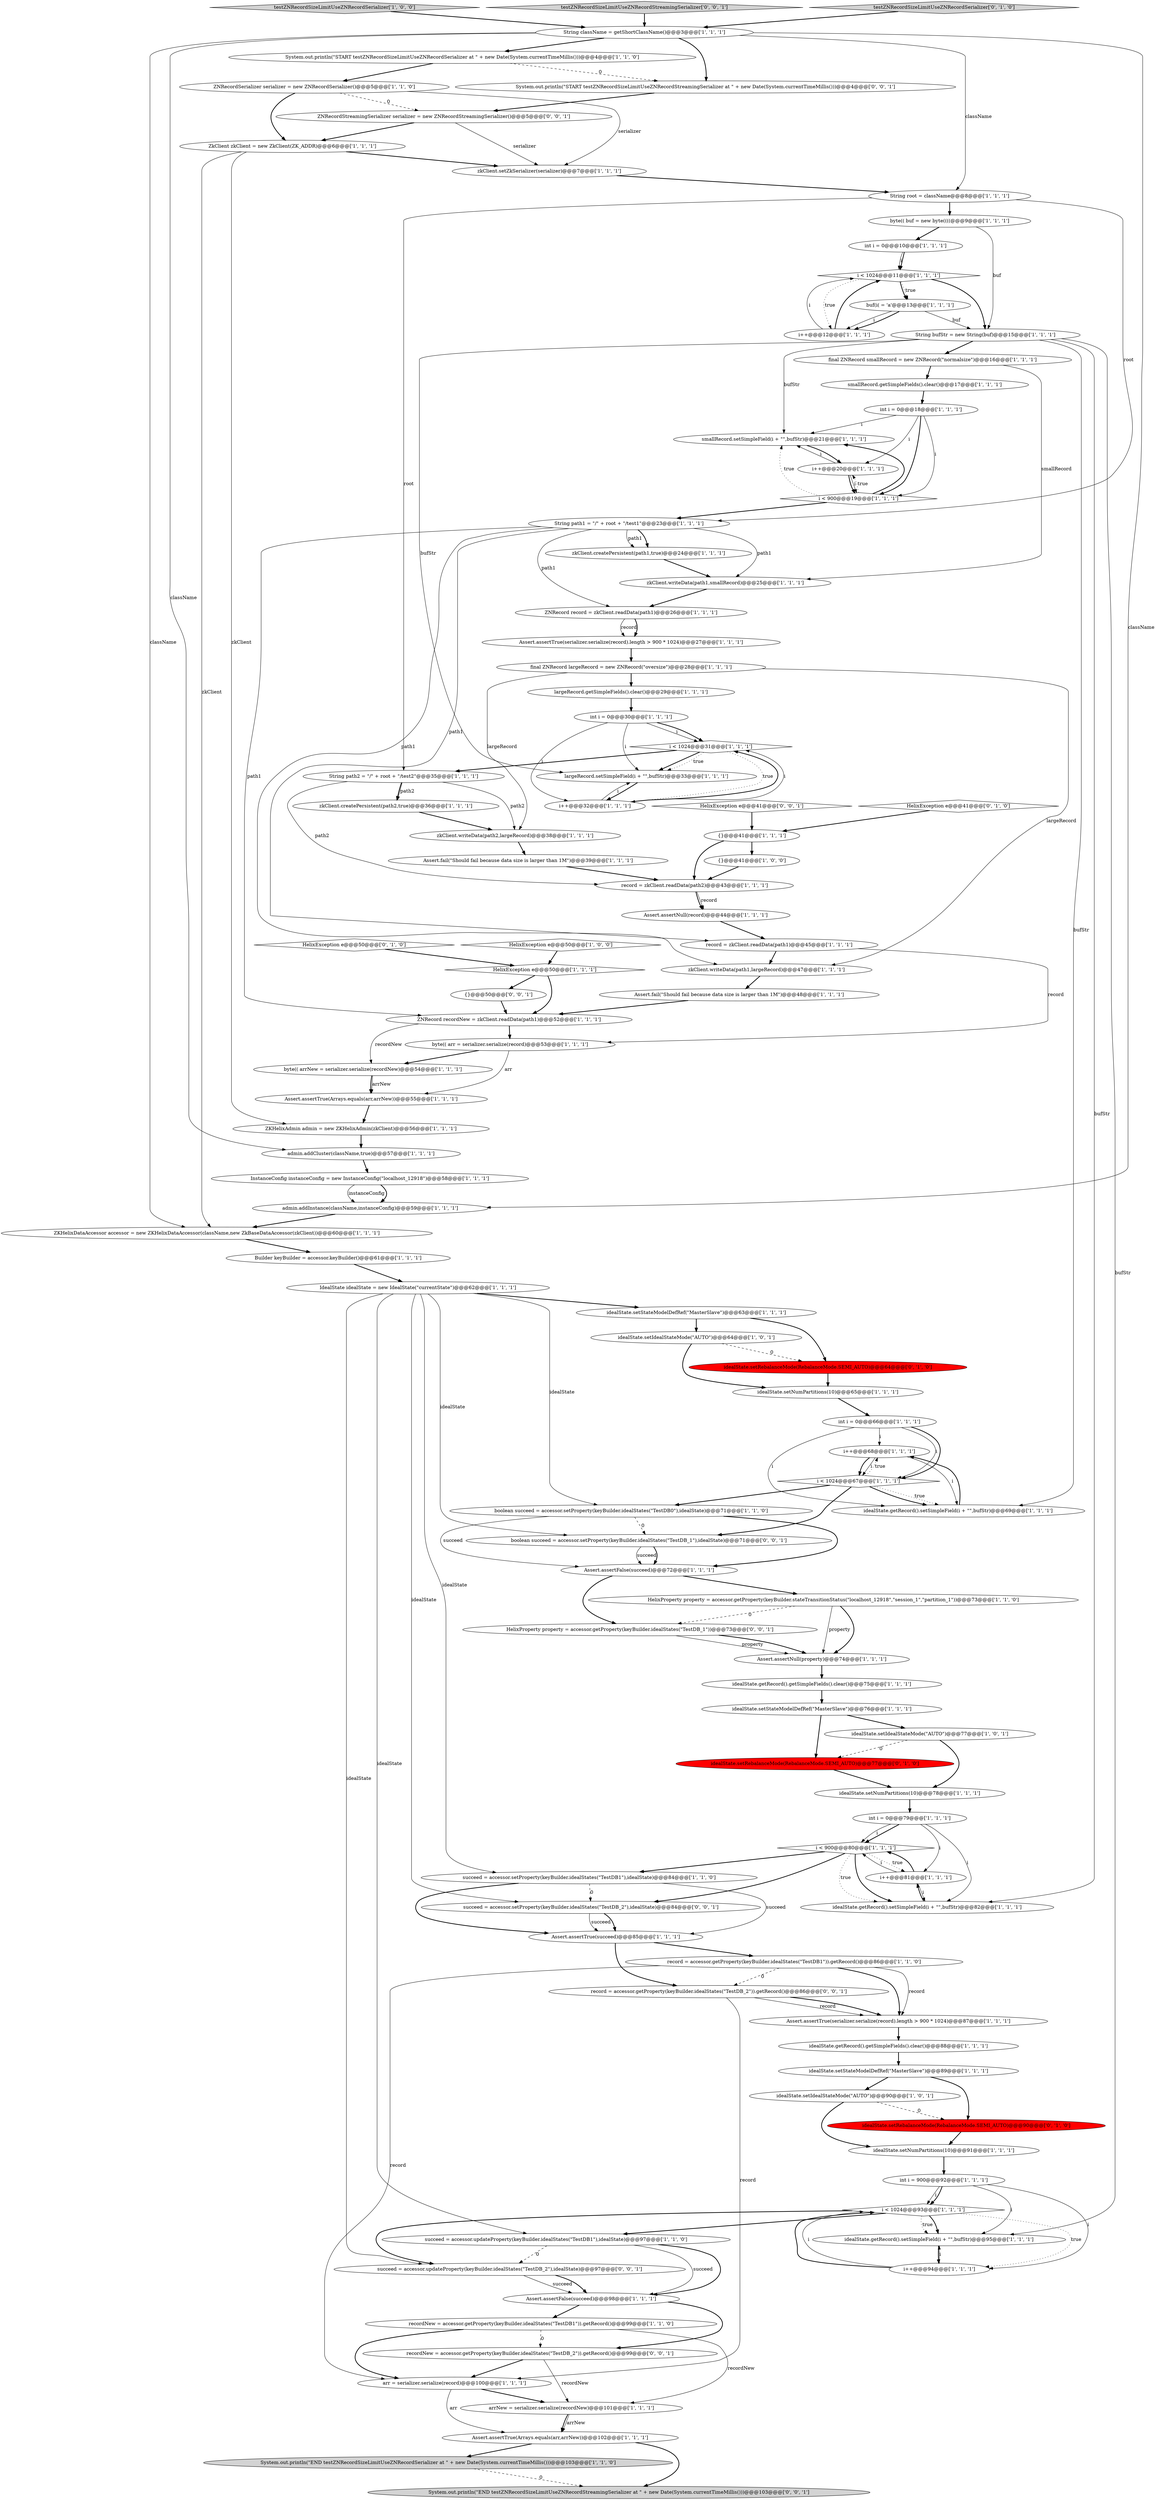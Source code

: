 digraph {
103 [style = filled, label = "HelixException e@@@41@@@['0', '0', '1']", fillcolor = white, shape = diamond image = "AAA0AAABBB3BBB"];
61 [style = filled, label = "record = zkClient.readData(path1)@@@45@@@['1', '1', '1']", fillcolor = white, shape = ellipse image = "AAA0AAABBB1BBB"];
74 [style = filled, label = "zkClient.createPersistent(path1,true)@@@24@@@['1', '1', '1']", fillcolor = white, shape = ellipse image = "AAA0AAABBB1BBB"];
45 [style = filled, label = "ZNRecord record = zkClient.readData(path1)@@@26@@@['1', '1', '1']", fillcolor = white, shape = ellipse image = "AAA0AAABBB1BBB"];
97 [style = filled, label = "idealState.setRebalanceMode(RebalanceMode.SEMI_AUTO)@@@77@@@['0', '1', '0']", fillcolor = red, shape = ellipse image = "AAA1AAABBB2BBB"];
40 [style = filled, label = "final ZNRecord largeRecord = new ZNRecord(\"oversize\")@@@28@@@['1', '1', '1']", fillcolor = white, shape = ellipse image = "AAA0AAABBB1BBB"];
52 [style = filled, label = "succeed = accessor.setProperty(keyBuilder.idealStates(\"TestDB1\"),idealState)@@@84@@@['1', '1', '0']", fillcolor = white, shape = ellipse image = "AAA0AAABBB1BBB"];
105 [style = filled, label = "recordNew = accessor.getProperty(keyBuilder.idealStates(\"TestDB_2\")).getRecord()@@@99@@@['0', '0', '1']", fillcolor = white, shape = ellipse image = "AAA0AAABBB3BBB"];
2 [style = filled, label = "admin.addCluster(className,true)@@@57@@@['1', '1', '1']", fillcolor = white, shape = ellipse image = "AAA0AAABBB1BBB"];
87 [style = filled, label = "String root = className@@@8@@@['1', '1', '1']", fillcolor = white, shape = ellipse image = "AAA0AAABBB1BBB"];
54 [style = filled, label = "largeRecord.getSimpleFields().clear()@@@29@@@['1', '1', '1']", fillcolor = white, shape = ellipse image = "AAA0AAABBB1BBB"];
21 [style = filled, label = "i < 900@@@80@@@['1', '1', '1']", fillcolor = white, shape = diamond image = "AAA0AAABBB1BBB"];
50 [style = filled, label = "admin.addInstance(className,instanceConfig)@@@59@@@['1', '1', '1']", fillcolor = white, shape = ellipse image = "AAA0AAABBB1BBB"];
62 [style = filled, label = "succeed = accessor.updateProperty(keyBuilder.idealStates(\"TestDB1\"),idealState)@@@97@@@['1', '1', '0']", fillcolor = white, shape = ellipse image = "AAA0AAABBB1BBB"];
89 [style = filled, label = "arrNew = serializer.serialize(recordNew)@@@101@@@['1', '1', '1']", fillcolor = white, shape = ellipse image = "AAA0AAABBB1BBB"];
35 [style = filled, label = "System.out.println(\"END testZNRecordSizeLimitUseZNRecordSerializer at \" + new Date(System.currentTimeMillis()))@@@103@@@['1', '1', '0']", fillcolor = lightgray, shape = ellipse image = "AAA0AAABBB1BBB"];
57 [style = filled, label = "int i = 900@@@92@@@['1', '1', '1']", fillcolor = white, shape = ellipse image = "AAA0AAABBB1BBB"];
41 [style = filled, label = "int i = 0@@@30@@@['1', '1', '1']", fillcolor = white, shape = ellipse image = "AAA0AAABBB1BBB"];
88 [style = filled, label = "i++@@@12@@@['1', '1', '1']", fillcolor = white, shape = ellipse image = "AAA0AAABBB1BBB"];
36 [style = filled, label = "ZNRecordSerializer serializer = new ZNRecordSerializer()@@@5@@@['1', '1', '0']", fillcolor = white, shape = ellipse image = "AAA0AAABBB1BBB"];
80 [style = filled, label = "final ZNRecord smallRecord = new ZNRecord(\"normalsize\")@@@16@@@['1', '1', '1']", fillcolor = white, shape = ellipse image = "AAA0AAABBB1BBB"];
12 [style = filled, label = "zkClient.writeData(path1,smallRecord)@@@25@@@['1', '1', '1']", fillcolor = white, shape = ellipse image = "AAA0AAABBB1BBB"];
53 [style = filled, label = "Assert.assertTrue(succeed)@@@85@@@['1', '1', '1']", fillcolor = white, shape = ellipse image = "AAA0AAABBB1BBB"];
18 [style = filled, label = "ZKHelixDataAccessor accessor = new ZKHelixDataAccessor(className,new ZkBaseDataAccessor(zkClient))@@@60@@@['1', '1', '1']", fillcolor = white, shape = ellipse image = "AAA0AAABBB1BBB"];
58 [style = filled, label = "zkClient.writeData(path1,largeRecord)@@@47@@@['1', '1', '1']", fillcolor = white, shape = ellipse image = "AAA0AAABBB1BBB"];
22 [style = filled, label = "{}@@@41@@@['1', '0', '0']", fillcolor = white, shape = ellipse image = "AAA0AAABBB1BBB"];
59 [style = filled, label = "IdealState idealState = new IdealState(\"currentState\")@@@62@@@['1', '1', '1']", fillcolor = white, shape = ellipse image = "AAA0AAABBB1BBB"];
10 [style = filled, label = "ZNRecord recordNew = zkClient.readData(path1)@@@52@@@['1', '1', '1']", fillcolor = white, shape = ellipse image = "AAA0AAABBB1BBB"];
70 [style = filled, label = "i++@@@81@@@['1', '1', '1']", fillcolor = white, shape = ellipse image = "AAA0AAABBB1BBB"];
28 [style = filled, label = "testZNRecordSizeLimitUseZNRecordSerializer['1', '0', '0']", fillcolor = lightgray, shape = diamond image = "AAA0AAABBB1BBB"];
67 [style = filled, label = "idealState.setIdealStateMode(\"AUTO\")@@@77@@@['1', '0', '1']", fillcolor = white, shape = ellipse image = "AAA0AAABBB1BBB"];
81 [style = filled, label = "i++@@@68@@@['1', '1', '1']", fillcolor = white, shape = ellipse image = "AAA0AAABBB1BBB"];
34 [style = filled, label = "int i = 0@@@79@@@['1', '1', '1']", fillcolor = white, shape = ellipse image = "AAA0AAABBB1BBB"];
60 [style = filled, label = "HelixException e@@@50@@@['1', '0', '0']", fillcolor = white, shape = diamond image = "AAA0AAABBB1BBB"];
55 [style = filled, label = "i < 1024@@@93@@@['1', '1', '1']", fillcolor = white, shape = diamond image = "AAA0AAABBB1BBB"];
102 [style = filled, label = "testZNRecordSizeLimitUseZNRecordStreamingSerializer['0', '0', '1']", fillcolor = lightgray, shape = diamond image = "AAA0AAABBB3BBB"];
16 [style = filled, label = "String path1 = \"/\" + root + \"/test1\"@@@23@@@['1', '1', '1']", fillcolor = white, shape = ellipse image = "AAA0AAABBB1BBB"];
94 [style = filled, label = "idealState.setRebalanceMode(RebalanceMode.SEMI_AUTO)@@@90@@@['0', '1', '0']", fillcolor = red, shape = ellipse image = "AAA1AAABBB2BBB"];
4 [style = filled, label = "idealState.setStateModelDefRef(\"MasterSlave\")@@@76@@@['1', '1', '1']", fillcolor = white, shape = ellipse image = "AAA0AAABBB1BBB"];
93 [style = filled, label = "HelixException e@@@41@@@['0', '1', '0']", fillcolor = white, shape = diamond image = "AAA0AAABBB2BBB"];
29 [style = filled, label = "zkClient.createPersistent(path2,true)@@@36@@@['1', '1', '1']", fillcolor = white, shape = ellipse image = "AAA0AAABBB1BBB"];
26 [style = filled, label = "smallRecord.getSimpleFields().clear()@@@17@@@['1', '1', '1']", fillcolor = white, shape = ellipse image = "AAA0AAABBB1BBB"];
39 [style = filled, label = "int i = 0@@@18@@@['1', '1', '1']", fillcolor = white, shape = ellipse image = "AAA0AAABBB1BBB"];
64 [style = filled, label = "idealState.setNumPartitions(10)@@@65@@@['1', '1', '1']", fillcolor = white, shape = ellipse image = "AAA0AAABBB1BBB"];
37 [style = filled, label = "Assert.assertTrue(serializer.serialize(record).length > 900 * 1024)@@@27@@@['1', '1', '1']", fillcolor = white, shape = ellipse image = "AAA0AAABBB1BBB"];
66 [style = filled, label = "Assert.assertNull(property)@@@74@@@['1', '1', '1']", fillcolor = white, shape = ellipse image = "AAA0AAABBB1BBB"];
90 [style = filled, label = "record = zkClient.readData(path2)@@@43@@@['1', '1', '1']", fillcolor = white, shape = ellipse image = "AAA0AAABBB1BBB"];
78 [style = filled, label = "smallRecord.setSimpleField(i + \"\",bufStr)@@@21@@@['1', '1', '1']", fillcolor = white, shape = ellipse image = "AAA0AAABBB1BBB"];
43 [style = filled, label = "recordNew = accessor.getProperty(keyBuilder.idealStates(\"TestDB1\")).getRecord()@@@99@@@['1', '1', '0']", fillcolor = white, shape = ellipse image = "AAA0AAABBB1BBB"];
107 [style = filled, label = "record = accessor.getProperty(keyBuilder.idealStates(\"TestDB_2\")).getRecord()@@@86@@@['0', '0', '1']", fillcolor = white, shape = ellipse image = "AAA0AAABBB3BBB"];
0 [style = filled, label = "Builder keyBuilder = accessor.keyBuilder()@@@61@@@['1', '1', '1']", fillcolor = white, shape = ellipse image = "AAA0AAABBB1BBB"];
82 [style = filled, label = "Assert.assertTrue(serializer.serialize(record).length > 900 * 1024)@@@87@@@['1', '1', '1']", fillcolor = white, shape = ellipse image = "AAA0AAABBB1BBB"];
99 [style = filled, label = "System.out.println(\"START testZNRecordSizeLimitUseZNRecordStreamingSerializer at \" + new Date(System.currentTimeMillis()))@@@4@@@['0', '0', '1']", fillcolor = white, shape = ellipse image = "AAA0AAABBB3BBB"];
15 [style = filled, label = "i < 900@@@19@@@['1', '1', '1']", fillcolor = white, shape = diamond image = "AAA0AAABBB1BBB"];
25 [style = filled, label = "ZKHelixAdmin admin = new ZKHelixAdmin(zkClient)@@@56@@@['1', '1', '1']", fillcolor = white, shape = ellipse image = "AAA0AAABBB1BBB"];
9 [style = filled, label = "idealState.setIdealStateMode(\"AUTO\")@@@90@@@['1', '0', '1']", fillcolor = white, shape = ellipse image = "AAA0AAABBB1BBB"];
85 [style = filled, label = "zkClient.writeData(path2,largeRecord)@@@38@@@['1', '1', '1']", fillcolor = white, shape = ellipse image = "AAA0AAABBB1BBB"];
76 [style = filled, label = "Assert.assertTrue(Arrays.equals(arr,arrNew))@@@102@@@['1', '1', '1']", fillcolor = white, shape = ellipse image = "AAA0AAABBB1BBB"];
92 [style = filled, label = "HelixException e@@@50@@@['0', '1', '0']", fillcolor = white, shape = diamond image = "AAA0AAABBB2BBB"];
101 [style = filled, label = "boolean succeed = accessor.setProperty(keyBuilder.idealStates(\"TestDB_1\"),idealState)@@@71@@@['0', '0', '1']", fillcolor = white, shape = ellipse image = "AAA0AAABBB3BBB"];
104 [style = filled, label = "ZNRecordStreamingSerializer serializer = new ZNRecordStreamingSerializer()@@@5@@@['0', '0', '1']", fillcolor = white, shape = ellipse image = "AAA0AAABBB3BBB"];
96 [style = filled, label = "testZNRecordSizeLimitUseZNRecordSerializer['0', '1', '0']", fillcolor = lightgray, shape = diamond image = "AAA0AAABBB2BBB"];
30 [style = filled, label = "i < 1024@@@31@@@['1', '1', '1']", fillcolor = white, shape = diamond image = "AAA0AAABBB1BBB"];
98 [style = filled, label = "HelixProperty property = accessor.getProperty(keyBuilder.idealStates(\"TestDB_1\"))@@@73@@@['0', '0', '1']", fillcolor = white, shape = ellipse image = "AAA0AAABBB3BBB"];
100 [style = filled, label = "{}@@@50@@@['0', '0', '1']", fillcolor = white, shape = ellipse image = "AAA0AAABBB3BBB"];
19 [style = filled, label = "boolean succeed = accessor.setProperty(keyBuilder.idealStates(\"TestDB0\"),idealState)@@@71@@@['1', '1', '0']", fillcolor = white, shape = ellipse image = "AAA0AAABBB1BBB"];
108 [style = filled, label = "succeed = accessor.updateProperty(keyBuilder.idealStates(\"TestDB_2\"),idealState)@@@97@@@['0', '0', '1']", fillcolor = white, shape = ellipse image = "AAA0AAABBB3BBB"];
11 [style = filled, label = "String path2 = \"/\" + root + \"/test2\"@@@35@@@['1', '1', '1']", fillcolor = white, shape = ellipse image = "AAA0AAABBB1BBB"];
79 [style = filled, label = "Assert.fail(\"Should fail because data size is larger than 1M\")@@@39@@@['1', '1', '1']", fillcolor = white, shape = ellipse image = "AAA0AAABBB1BBB"];
6 [style = filled, label = "Assert.assertFalse(succeed)@@@98@@@['1', '1', '1']", fillcolor = white, shape = ellipse image = "AAA0AAABBB1BBB"];
44 [style = filled, label = "byte(( arrNew = serializer.serialize(recordNew)@@@54@@@['1', '1', '1']", fillcolor = white, shape = ellipse image = "AAA0AAABBB1BBB"];
86 [style = filled, label = "idealState.getRecord().setSimpleField(i + \"\",bufStr)@@@69@@@['1', '1', '1']", fillcolor = white, shape = ellipse image = "AAA0AAABBB1BBB"];
83 [style = filled, label = "idealState.setNumPartitions(10)@@@78@@@['1', '1', '1']", fillcolor = white, shape = ellipse image = "AAA0AAABBB1BBB"];
48 [style = filled, label = "Assert.assertNull(record)@@@44@@@['1', '1', '1']", fillcolor = white, shape = ellipse image = "AAA0AAABBB1BBB"];
65 [style = filled, label = "idealState.getRecord().getSimpleFields().clear()@@@88@@@['1', '1', '1']", fillcolor = white, shape = ellipse image = "AAA0AAABBB1BBB"];
27 [style = filled, label = "largeRecord.setSimpleField(i + \"\",bufStr)@@@33@@@['1', '1', '1']", fillcolor = white, shape = ellipse image = "AAA0AAABBB1BBB"];
3 [style = filled, label = "idealState.getRecord().getSimpleFields().clear()@@@75@@@['1', '1', '1']", fillcolor = white, shape = ellipse image = "AAA0AAABBB1BBB"];
24 [style = filled, label = "arr = serializer.serialize(record)@@@100@@@['1', '1', '1']", fillcolor = white, shape = ellipse image = "AAA0AAABBB1BBB"];
77 [style = filled, label = "zkClient.setZkSerializer(serializer)@@@7@@@['1', '1', '1']", fillcolor = white, shape = ellipse image = "AAA0AAABBB1BBB"];
31 [style = filled, label = "HelixProperty property = accessor.getProperty(keyBuilder.stateTransitionStatus(\"localhost_12918\",\"session_1\",\"partition_1\"))@@@73@@@['1', '1', '0']", fillcolor = white, shape = ellipse image = "AAA0AAABBB1BBB"];
56 [style = filled, label = "i < 1024@@@67@@@['1', '1', '1']", fillcolor = white, shape = diamond image = "AAA0AAABBB1BBB"];
71 [style = filled, label = "HelixException e@@@50@@@['1', '1', '1']", fillcolor = white, shape = diamond image = "AAA0AAABBB1BBB"];
33 [style = filled, label = "i < 1024@@@11@@@['1', '1', '1']", fillcolor = white, shape = diamond image = "AAA0AAABBB1BBB"];
7 [style = filled, label = "int i = 0@@@10@@@['1', '1', '1']", fillcolor = white, shape = ellipse image = "AAA0AAABBB1BBB"];
72 [style = filled, label = "idealState.setNumPartitions(10)@@@91@@@['1', '1', '1']", fillcolor = white, shape = ellipse image = "AAA0AAABBB1BBB"];
68 [style = filled, label = "InstanceConfig instanceConfig = new InstanceConfig(\"localhost_12918\")@@@58@@@['1', '1', '1']", fillcolor = white, shape = ellipse image = "AAA0AAABBB1BBB"];
23 [style = filled, label = "Assert.fail(\"Should fail because data size is larger than 1M\")@@@48@@@['1', '1', '1']", fillcolor = white, shape = ellipse image = "AAA0AAABBB1BBB"];
91 [style = filled, label = "idealState.setStateModelDefRef(\"MasterSlave\")@@@89@@@['1', '1', '1']", fillcolor = white, shape = ellipse image = "AAA0AAABBB1BBB"];
46 [style = filled, label = "ZkClient zkClient = new ZkClient(ZK_ADDR)@@@6@@@['1', '1', '1']", fillcolor = white, shape = ellipse image = "AAA0AAABBB1BBB"];
14 [style = filled, label = "idealState.getRecord().setSimpleField(i + \"\",bufStr)@@@95@@@['1', '1', '1']", fillcolor = white, shape = ellipse image = "AAA0AAABBB1BBB"];
5 [style = filled, label = "idealState.setStateModelDefRef(\"MasterSlave\")@@@63@@@['1', '1', '1']", fillcolor = white, shape = ellipse image = "AAA0AAABBB1BBB"];
17 [style = filled, label = "buf(i( = 'a'@@@13@@@['1', '1', '1']", fillcolor = white, shape = ellipse image = "AAA0AAABBB1BBB"];
106 [style = filled, label = "System.out.println(\"END testZNRecordSizeLimitUseZNRecordStreamingSerializer at \" + new Date(System.currentTimeMillis()))@@@103@@@['0', '0', '1']", fillcolor = lightgray, shape = ellipse image = "AAA0AAABBB3BBB"];
38 [style = filled, label = "record = accessor.getProperty(keyBuilder.idealStates(\"TestDB1\")).getRecord()@@@86@@@['1', '1', '0']", fillcolor = white, shape = ellipse image = "AAA0AAABBB1BBB"];
49 [style = filled, label = "idealState.getRecord().setSimpleField(i + \"\",bufStr)@@@82@@@['1', '1', '1']", fillcolor = white, shape = ellipse image = "AAA0AAABBB1BBB"];
1 [style = filled, label = "Assert.assertFalse(succeed)@@@72@@@['1', '1', '1']", fillcolor = white, shape = ellipse image = "AAA0AAABBB1BBB"];
75 [style = filled, label = "byte(( arr = serializer.serialize(record)@@@53@@@['1', '1', '1']", fillcolor = white, shape = ellipse image = "AAA0AAABBB1BBB"];
51 [style = filled, label = "idealState.setIdealStateMode(\"AUTO\")@@@64@@@['1', '0', '1']", fillcolor = white, shape = ellipse image = "AAA0AAABBB1BBB"];
69 [style = filled, label = "String className = getShortClassName()@@@3@@@['1', '1', '1']", fillcolor = white, shape = ellipse image = "AAA0AAABBB1BBB"];
95 [style = filled, label = "idealState.setRebalanceMode(RebalanceMode.SEMI_AUTO)@@@64@@@['0', '1', '0']", fillcolor = red, shape = ellipse image = "AAA1AAABBB2BBB"];
13 [style = filled, label = "i++@@@20@@@['1', '1', '1']", fillcolor = white, shape = ellipse image = "AAA0AAABBB1BBB"];
84 [style = filled, label = "String bufStr = new String(buf)@@@15@@@['1', '1', '1']", fillcolor = white, shape = ellipse image = "AAA0AAABBB1BBB"];
20 [style = filled, label = "Assert.assertTrue(Arrays.equals(arr,arrNew))@@@55@@@['1', '1', '1']", fillcolor = white, shape = ellipse image = "AAA0AAABBB1BBB"];
109 [style = filled, label = "succeed = accessor.setProperty(keyBuilder.idealStates(\"TestDB_2\"),idealState)@@@84@@@['0', '0', '1']", fillcolor = white, shape = ellipse image = "AAA0AAABBB3BBB"];
73 [style = filled, label = "i++@@@94@@@['1', '1', '1']", fillcolor = white, shape = ellipse image = "AAA0AAABBB1BBB"];
63 [style = filled, label = "{}@@@41@@@['1', '1', '1']", fillcolor = white, shape = ellipse image = "AAA0AAABBB1BBB"];
8 [style = filled, label = "int i = 0@@@66@@@['1', '1', '1']", fillcolor = white, shape = ellipse image = "AAA0AAABBB1BBB"];
42 [style = filled, label = "i++@@@32@@@['1', '1', '1']", fillcolor = white, shape = ellipse image = "AAA0AAABBB1BBB"];
32 [style = filled, label = "System.out.println(\"START testZNRecordSizeLimitUseZNRecordSerializer at \" + new Date(System.currentTimeMillis()))@@@4@@@['1', '1', '0']", fillcolor = white, shape = ellipse image = "AAA0AAABBB1BBB"];
47 [style = filled, label = "byte(( buf = new byte((((@@@9@@@['1', '1', '1']", fillcolor = white, shape = ellipse image = "AAA0AAABBB1BBB"];
6->43 [style = bold, label=""];
44->20 [style = solid, label="arrNew"];
12->45 [style = bold, label=""];
88->33 [style = solid, label="i"];
47->7 [style = bold, label=""];
72->57 [style = bold, label=""];
68->50 [style = bold, label=""];
55->62 [style = bold, label=""];
55->14 [style = bold, label=""];
41->27 [style = solid, label="i"];
64->8 [style = bold, label=""];
60->71 [style = bold, label=""];
11->29 [style = bold, label=""];
16->12 [style = solid, label="path1"];
83->34 [style = bold, label=""];
56->86 [style = dotted, label="true"];
84->14 [style = solid, label="bufStr"];
21->52 [style = bold, label=""];
48->61 [style = bold, label=""];
102->69 [style = bold, label=""];
69->50 [style = solid, label="className"];
3->4 [style = bold, label=""];
24->89 [style = bold, label=""];
43->105 [style = dashed, label="0"];
63->22 [style = bold, label=""];
46->25 [style = solid, label="zkClient"];
103->63 [style = bold, label=""];
82->65 [style = bold, label=""];
42->27 [style = solid, label="i"];
93->63 [style = bold, label=""];
1->98 [style = bold, label=""];
62->6 [style = bold, label=""];
30->11 [style = bold, label=""];
19->1 [style = bold, label=""];
8->81 [style = solid, label="i"];
46->18 [style = solid, label="zkClient"];
10->75 [style = bold, label=""];
73->14 [style = solid, label="i"];
43->24 [style = bold, label=""];
39->78 [style = solid, label="i"];
11->85 [style = solid, label="path2"];
8->56 [style = solid, label="i"];
104->77 [style = solid, label="serializer"];
70->49 [style = solid, label="i"];
94->72 [style = bold, label=""];
57->55 [style = solid, label="i"];
97->83 [style = bold, label=""];
33->88 [style = dotted, label="true"];
31->98 [style = dashed, label="0"];
69->2 [style = solid, label="className"];
4->67 [style = bold, label=""];
13->78 [style = solid, label="i"];
38->107 [style = dashed, label="0"];
1->31 [style = bold, label=""];
53->38 [style = bold, label=""];
104->46 [style = bold, label=""];
34->21 [style = solid, label="i"];
18->0 [style = bold, label=""];
49->70 [style = bold, label=""];
81->86 [style = solid, label="i"];
17->84 [style = solid, label="buf"];
67->97 [style = dashed, label="0"];
65->91 [style = bold, label=""];
63->90 [style = bold, label=""];
19->1 [style = solid, label="succeed"];
40->58 [style = solid, label="largeRecord"];
75->20 [style = solid, label="arr"];
39->13 [style = solid, label="i"];
57->55 [style = bold, label=""];
29->85 [style = bold, label=""];
50->18 [style = bold, label=""];
30->27 [style = bold, label=""];
7->33 [style = solid, label="i"];
77->87 [style = bold, label=""];
85->79 [style = bold, label=""];
55->108 [style = bold, label=""];
33->84 [style = bold, label=""];
8->86 [style = solid, label="i"];
88->33 [style = bold, label=""];
54->41 [style = bold, label=""];
75->44 [style = bold, label=""];
31->66 [style = bold, label=""];
20->25 [style = bold, label=""];
62->6 [style = solid, label="succeed"];
87->16 [style = solid, label="root"];
25->2 [style = bold, label=""];
74->12 [style = bold, label=""];
78->13 [style = bold, label=""];
56->81 [style = dotted, label="true"];
55->14 [style = dotted, label="true"];
41->30 [style = solid, label="i"];
15->13 [style = dotted, label="true"];
15->78 [style = bold, label=""];
7->33 [style = bold, label=""];
36->46 [style = bold, label=""];
41->30 [style = bold, label=""];
81->56 [style = bold, label=""];
53->107 [style = bold, label=""];
105->24 [style = bold, label=""];
80->12 [style = solid, label="smallRecord"];
71->100 [style = bold, label=""];
28->69 [style = bold, label=""];
73->55 [style = bold, label=""];
44->20 [style = bold, label=""];
109->53 [style = solid, label="succeed"];
13->15 [style = solid, label="i"];
70->21 [style = bold, label=""];
9->72 [style = bold, label=""];
14->73 [style = bold, label=""];
38->24 [style = solid, label="record"];
23->10 [style = bold, label=""];
71->10 [style = bold, label=""];
32->36 [style = bold, label=""];
13->15 [style = bold, label=""];
92->71 [style = bold, label=""];
56->101 [style = bold, label=""];
31->66 [style = solid, label="property"];
99->104 [style = bold, label=""];
69->99 [style = bold, label=""];
15->78 [style = dotted, label="true"];
36->77 [style = solid, label="serializer"];
32->99 [style = dashed, label="0"];
4->97 [style = bold, label=""];
34->49 [style = solid, label="i"];
17->88 [style = bold, label=""];
39->15 [style = solid, label="i"];
41->42 [style = solid, label="i"];
90->48 [style = solid, label="record"];
34->70 [style = solid, label="i"];
30->42 [style = dotted, label="true"];
40->85 [style = solid, label="largeRecord"];
46->77 [style = bold, label=""];
76->35 [style = bold, label=""];
59->62 [style = solid, label="idealState"];
107->82 [style = solid, label="record"];
84->80 [style = bold, label=""];
47->84 [style = solid, label="buf"];
69->87 [style = solid, label="className"];
38->82 [style = solid, label="record"];
80->26 [style = bold, label=""];
33->17 [style = dotted, label="true"];
59->5 [style = bold, label=""];
21->49 [style = dotted, label="true"];
100->10 [style = bold, label=""];
87->11 [style = solid, label="root"];
59->101 [style = solid, label="idealState"];
107->24 [style = solid, label="record"];
89->76 [style = bold, label=""];
21->70 [style = dotted, label="true"];
16->45 [style = solid, label="path1"];
16->10 [style = solid, label="path1"];
108->6 [style = solid, label="succeed"];
98->66 [style = solid, label="property"];
52->109 [style = dashed, label="0"];
84->27 [style = solid, label="bufStr"];
55->73 [style = dotted, label="true"];
58->23 [style = bold, label=""];
51->64 [style = bold, label=""];
43->89 [style = solid, label="recordNew"];
95->64 [style = bold, label=""];
101->1 [style = solid, label="succeed"];
11->29 [style = solid, label="path2"];
5->95 [style = bold, label=""];
21->49 [style = bold, label=""];
59->19 [style = solid, label="idealState"];
6->105 [style = bold, label=""];
81->56 [style = solid, label="i"];
87->47 [style = bold, label=""];
101->1 [style = bold, label=""];
109->53 [style = bold, label=""];
79->90 [style = bold, label=""];
67->83 [style = bold, label=""];
19->101 [style = dashed, label="0"];
90->48 [style = bold, label=""];
11->90 [style = solid, label="path2"];
84->78 [style = solid, label="bufStr"];
34->21 [style = bold, label=""];
69->32 [style = bold, label=""];
0->59 [style = bold, label=""];
33->17 [style = bold, label=""];
17->88 [style = solid, label="i"];
57->73 [style = solid, label="i"];
70->21 [style = solid, label="i"];
8->56 [style = bold, label=""];
39->15 [style = bold, label=""];
40->54 [style = bold, label=""];
52->53 [style = solid, label="succeed"];
86->81 [style = bold, label=""];
57->14 [style = solid, label="i"];
5->51 [style = bold, label=""];
52->53 [style = bold, label=""];
89->76 [style = solid, label="arrNew"];
35->106 [style = dashed, label="0"];
69->18 [style = solid, label="className"];
16->61 [style = solid, label="path1"];
30->27 [style = dotted, label="true"];
38->82 [style = bold, label=""];
73->55 [style = solid, label="i"];
61->58 [style = bold, label=""];
59->108 [style = solid, label="idealState"];
22->90 [style = bold, label=""];
15->16 [style = bold, label=""];
26->39 [style = bold, label=""];
91->9 [style = bold, label=""];
62->108 [style = dashed, label="0"];
76->106 [style = bold, label=""];
27->42 [style = bold, label=""];
84->86 [style = solid, label="bufStr"];
107->82 [style = bold, label=""];
56->86 [style = bold, label=""];
16->74 [style = bold, label=""];
108->6 [style = bold, label=""];
45->37 [style = solid, label="record"];
24->76 [style = solid, label="arr"];
42->30 [style = bold, label=""];
16->74 [style = solid, label="path1"];
42->30 [style = solid, label="i"];
98->66 [style = bold, label=""];
68->50 [style = solid, label="instanceConfig"];
105->89 [style = solid, label="recordNew"];
9->94 [style = dashed, label="0"];
59->109 [style = solid, label="idealState"];
56->19 [style = bold, label=""];
51->95 [style = dashed, label="0"];
36->104 [style = dashed, label="0"];
66->3 [style = bold, label=""];
10->44 [style = solid, label="recordNew"];
16->58 [style = solid, label="path1"];
45->37 [style = bold, label=""];
61->75 [style = solid, label="record"];
2->68 [style = bold, label=""];
96->69 [style = bold, label=""];
84->49 [style = solid, label="bufStr"];
37->40 [style = bold, label=""];
91->94 [style = bold, label=""];
21->109 [style = bold, label=""];
59->52 [style = solid, label="idealState"];
}
